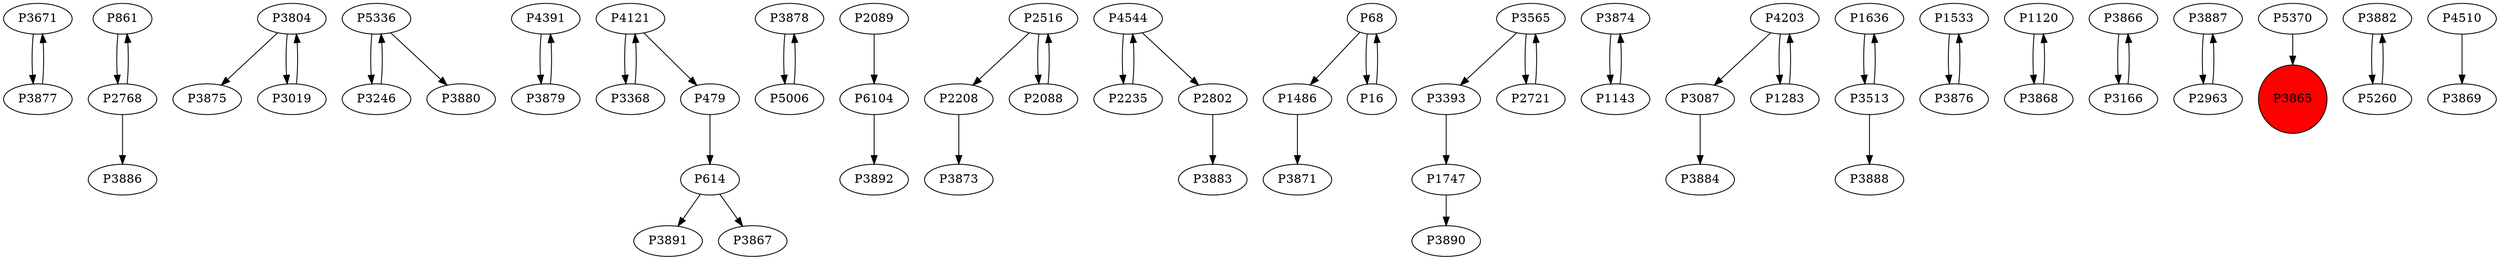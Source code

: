 digraph {
	P3671 -> P3877
	P861 -> P2768
	P3804 -> P3875
	P5336 -> P3246
	P4391 -> P3879
	P479 -> P614
	P3878 -> P5006
	P2089 -> P6104
	P2208 -> P3873
	P4544 -> P2235
	P2516 -> P2088
	P68 -> P1486
	P1486 -> P3871
	P3393 -> P1747
	P2516 -> P2208
	P5006 -> P3878
	P3874 -> P1143
	P3087 -> P3884
	P3565 -> P2721
	P3368 -> P4121
	P2721 -> P3565
	P6104 -> P3892
	P2802 -> P3883
	P2088 -> P2516
	P3246 -> P5336
	P1636 -> P3513
	P614 -> P3891
	P1533 -> P3876
	P1747 -> P3890
	P3804 -> P3019
	P4203 -> P1283
	P4121 -> P3368
	P1120 -> P3868
	P3866 -> P3166
	P4121 -> P479
	P3166 -> P3866
	P1283 -> P4203
	P16 -> P68
	P2768 -> P3886
	P2768 -> P861
	P3887 -> P2963
	P4544 -> P2802
	P3513 -> P3888
	P3513 -> P1636
	P5370 -> P3865
	P3868 -> P1120
	P3882 -> P5260
	P614 -> P3867
	P3876 -> P1533
	P1143 -> P3874
	P4510 -> P3869
	P5260 -> P3882
	P5336 -> P3880
	P2235 -> P4544
	P3877 -> P3671
	P3019 -> P3804
	P68 -> P16
	P2963 -> P3887
	P3879 -> P4391
	P3565 -> P3393
	P4203 -> P3087
	P3865 [shape=circle]
	P3865 [style=filled]
	P3865 [fillcolor=red]
}